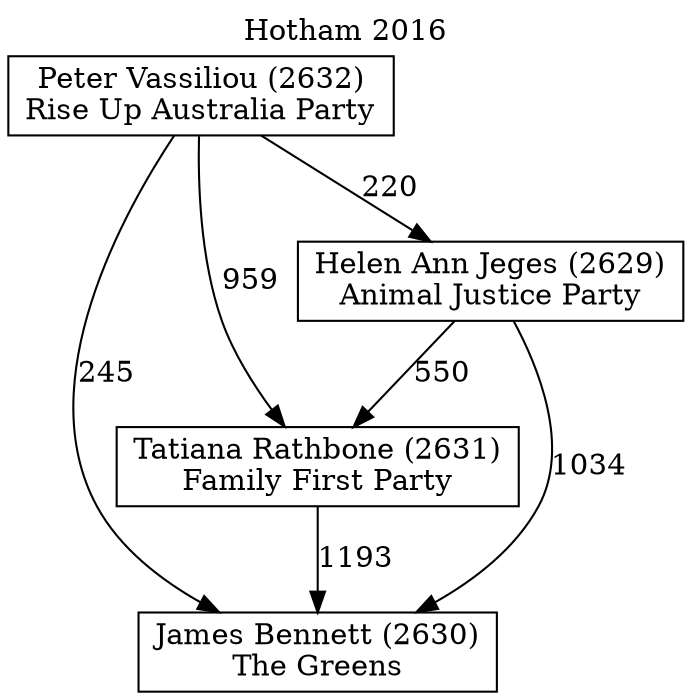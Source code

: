 // House preference flow
digraph "James Bennett (2630)_Hotham_2016" {
	graph [label="Hotham 2016" labelloc=t mclimit=10]
	node [shape=box]
	"James Bennett (2630)" [label="James Bennett (2630)
The Greens"]
	"Tatiana Rathbone (2631)" [label="Tatiana Rathbone (2631)
Family First Party"]
	"Helen Ann Jeges (2629)" [label="Helen Ann Jeges (2629)
Animal Justice Party"]
	"Peter Vassiliou (2632)" [label="Peter Vassiliou (2632)
Rise Up Australia Party"]
	"James Bennett (2630)" [label="James Bennett (2630)
The Greens"]
	"Helen Ann Jeges (2629)" [label="Helen Ann Jeges (2629)
Animal Justice Party"]
	"Peter Vassiliou (2632)" [label="Peter Vassiliou (2632)
Rise Up Australia Party"]
	"James Bennett (2630)" [label="James Bennett (2630)
The Greens"]
	"Peter Vassiliou (2632)" [label="Peter Vassiliou (2632)
Rise Up Australia Party"]
	"Peter Vassiliou (2632)" [label="Peter Vassiliou (2632)
Rise Up Australia Party"]
	"Helen Ann Jeges (2629)" [label="Helen Ann Jeges (2629)
Animal Justice Party"]
	"Peter Vassiliou (2632)" [label="Peter Vassiliou (2632)
Rise Up Australia Party"]
	"Peter Vassiliou (2632)" [label="Peter Vassiliou (2632)
Rise Up Australia Party"]
	"Tatiana Rathbone (2631)" [label="Tatiana Rathbone (2631)
Family First Party"]
	"Helen Ann Jeges (2629)" [label="Helen Ann Jeges (2629)
Animal Justice Party"]
	"Peter Vassiliou (2632)" [label="Peter Vassiliou (2632)
Rise Up Australia Party"]
	"Tatiana Rathbone (2631)" [label="Tatiana Rathbone (2631)
Family First Party"]
	"Peter Vassiliou (2632)" [label="Peter Vassiliou (2632)
Rise Up Australia Party"]
	"Peter Vassiliou (2632)" [label="Peter Vassiliou (2632)
Rise Up Australia Party"]
	"Helen Ann Jeges (2629)" [label="Helen Ann Jeges (2629)
Animal Justice Party"]
	"Peter Vassiliou (2632)" [label="Peter Vassiliou (2632)
Rise Up Australia Party"]
	"Peter Vassiliou (2632)" [label="Peter Vassiliou (2632)
Rise Up Australia Party"]
	"Tatiana Rathbone (2631)" -> "James Bennett (2630)" [label=1193]
	"Helen Ann Jeges (2629)" -> "Tatiana Rathbone (2631)" [label=550]
	"Peter Vassiliou (2632)" -> "Helen Ann Jeges (2629)" [label=220]
	"Helen Ann Jeges (2629)" -> "James Bennett (2630)" [label=1034]
	"Peter Vassiliou (2632)" -> "James Bennett (2630)" [label=245]
	"Peter Vassiliou (2632)" -> "Tatiana Rathbone (2631)" [label=959]
}
